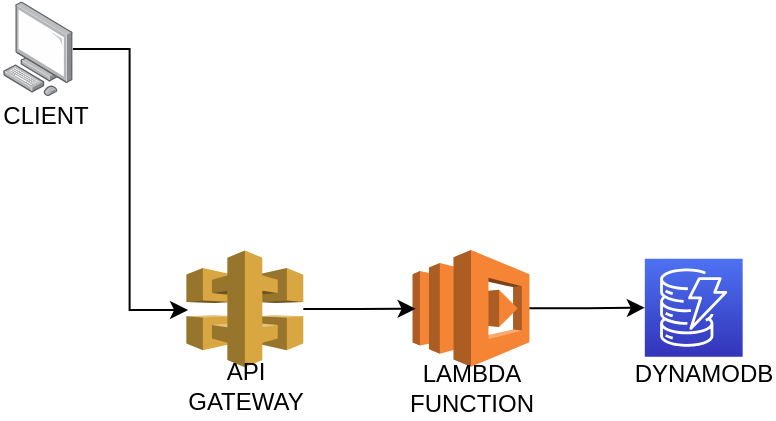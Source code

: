 <mxfile version="21.6.5" type="github">
  <diagram id="C5RBs43oDa-KdzZeNtuy" name="Page-1">
    <mxGraphModel dx="1434" dy="782" grid="1" gridSize="10" guides="1" tooltips="1" connect="1" arrows="1" fold="1" page="1" pageScale="1" pageWidth="827" pageHeight="1169" math="0" shadow="0">
      <root>
        <mxCell id="WIyWlLk6GJQsqaUBKTNV-0" />
        <mxCell id="WIyWlLk6GJQsqaUBKTNV-1" parent="WIyWlLk6GJQsqaUBKTNV-0" />
        <mxCell id="wX1ky1Wckr0ywv3vt5-Z-15" style="edgeStyle=orthogonalEdgeStyle;rounded=0;orthogonalLoop=1;jettySize=auto;html=1;entryX=0.014;entryY=0.51;entryDx=0;entryDy=0;entryPerimeter=0;" edge="1" parent="WIyWlLk6GJQsqaUBKTNV-1" source="wX1ky1Wckr0ywv3vt5-Z-0" target="wX1ky1Wckr0ywv3vt5-Z-2">
          <mxGeometry relative="1" as="geometry" />
        </mxCell>
        <mxCell id="wX1ky1Wckr0ywv3vt5-Z-0" value="" style="image;points=[];aspect=fixed;html=1;align=center;shadow=0;dashed=0;image=img/lib/allied_telesis/computer_and_terminals/Personal_Computer.svg;container=0;" vertex="1" parent="WIyWlLk6GJQsqaUBKTNV-1">
          <mxGeometry x="33.528" y="375.789" width="34.874" height="47.262" as="geometry" />
        </mxCell>
        <mxCell id="wX1ky1Wckr0ywv3vt5-Z-3" value="CLIENT" style="text;html=1;strokeColor=none;fillColor=none;align=center;verticalAlign=middle;whiteSpace=wrap;rounded=0;container=0;" vertex="1" parent="WIyWlLk6GJQsqaUBKTNV-1">
          <mxGeometry x="32" y="423.314" width="45.84" height="18.817" as="geometry" />
        </mxCell>
        <mxCell id="wX1ky1Wckr0ywv3vt5-Z-12" value="" style="group" vertex="1" connectable="0" parent="WIyWlLk6GJQsqaUBKTNV-1">
          <mxGeometry x="125.208" y="500" width="281.916" height="78.82" as="geometry" />
        </mxCell>
        <mxCell id="wX1ky1Wckr0ywv3vt5-Z-2" value="" style="outlineConnect=0;dashed=0;verticalLabelPosition=bottom;verticalAlign=top;align=center;html=1;shape=mxgraph.aws3.api_gateway;fillColor=#D9A741;gradientColor=none;container=0;" vertex="1" parent="wX1ky1Wckr0ywv3vt5-Z-12">
          <mxGeometry y="0.251" width="58.446" height="58.332" as="geometry" />
        </mxCell>
        <mxCell id="wX1ky1Wckr0ywv3vt5-Z-4" value="API GATEWAY" style="text;html=1;strokeColor=none;fillColor=none;align=center;verticalAlign=middle;whiteSpace=wrap;rounded=0;container=0;" vertex="1" parent="wX1ky1Wckr0ywv3vt5-Z-12">
          <mxGeometry x="6.303" y="58.583" width="45.84" height="18.817" as="geometry" />
        </mxCell>
        <mxCell id="wX1ky1Wckr0ywv3vt5-Z-6" value="" style="outlineConnect=0;dashed=0;verticalLabelPosition=bottom;verticalAlign=top;align=center;html=1;shape=mxgraph.aws3.lambda;fillColor=#F58534;gradientColor=none;container=0;" vertex="1" parent="wX1ky1Wckr0ywv3vt5-Z-12">
          <mxGeometry x="113.072" width="58.446" height="58.332" as="geometry" />
        </mxCell>
        <mxCell id="wX1ky1Wckr0ywv3vt5-Z-5" style="edgeStyle=orthogonalEdgeStyle;rounded=0;orthogonalLoop=1;jettySize=auto;html=1;entryX=0.026;entryY=0.504;entryDx=0;entryDy=0;entryPerimeter=0;" edge="1" parent="wX1ky1Wckr0ywv3vt5-Z-12" source="wX1ky1Wckr0ywv3vt5-Z-2" target="wX1ky1Wckr0ywv3vt5-Z-6">
          <mxGeometry relative="1" as="geometry">
            <mxPoint x="106.96" y="29.417" as="targetPoint" />
          </mxGeometry>
        </mxCell>
        <mxCell id="wX1ky1Wckr0ywv3vt5-Z-7" value="LAMBDA FUNCTION" style="text;html=1;strokeColor=none;fillColor=none;align=center;verticalAlign=middle;whiteSpace=wrap;rounded=0;container=0;" vertex="1" parent="wX1ky1Wckr0ywv3vt5-Z-12">
          <mxGeometry x="119.375" y="60.003" width="45.84" height="18.817" as="geometry" />
        </mxCell>
        <mxCell id="wX1ky1Wckr0ywv3vt5-Z-9" value="" style="sketch=0;points=[[0,0,0],[0.25,0,0],[0.5,0,0],[0.75,0,0],[1,0,0],[0,1,0],[0.25,1,0],[0.5,1,0],[0.75,1,0],[1,1,0],[0,0.25,0],[0,0.5,0],[0,0.75,0],[1,0.25,0],[1,0.5,0],[1,0.75,0]];outlineConnect=0;fontColor=#232F3E;gradientColor=#4D72F3;gradientDirection=north;fillColor=#3334B9;strokeColor=#ffffff;dashed=0;verticalLabelPosition=bottom;verticalAlign=top;align=center;html=1;fontSize=12;fontStyle=0;aspect=fixed;shape=mxgraph.aws4.resourceIcon;resIcon=mxgraph.aws4.dynamodb;container=0;" vertex="1" parent="wX1ky1Wckr0ywv3vt5-Z-12">
          <mxGeometry x="229.2" y="4.391" width="48.924" height="48.924" as="geometry" />
        </mxCell>
        <mxCell id="wX1ky1Wckr0ywv3vt5-Z-8" style="edgeStyle=orthogonalEdgeStyle;rounded=0;orthogonalLoop=1;jettySize=auto;html=1;entryX=0;entryY=0.5;entryDx=0;entryDy=0;entryPerimeter=0;" edge="1" parent="wX1ky1Wckr0ywv3vt5-Z-12" source="wX1ky1Wckr0ywv3vt5-Z-6" target="wX1ky1Wckr0ywv3vt5-Z-9">
          <mxGeometry relative="1" as="geometry">
            <mxPoint x="229.2" y="29.166" as="targetPoint" />
          </mxGeometry>
        </mxCell>
        <mxCell id="wX1ky1Wckr0ywv3vt5-Z-10" value="DYNAMODB" style="text;html=1;strokeColor=none;fillColor=none;align=center;verticalAlign=middle;whiteSpace=wrap;rounded=0;container=0;" vertex="1" parent="wX1ky1Wckr0ywv3vt5-Z-12">
          <mxGeometry x="236.076" y="53.051" width="45.84" height="18.817" as="geometry" />
        </mxCell>
      </root>
    </mxGraphModel>
  </diagram>
</mxfile>
